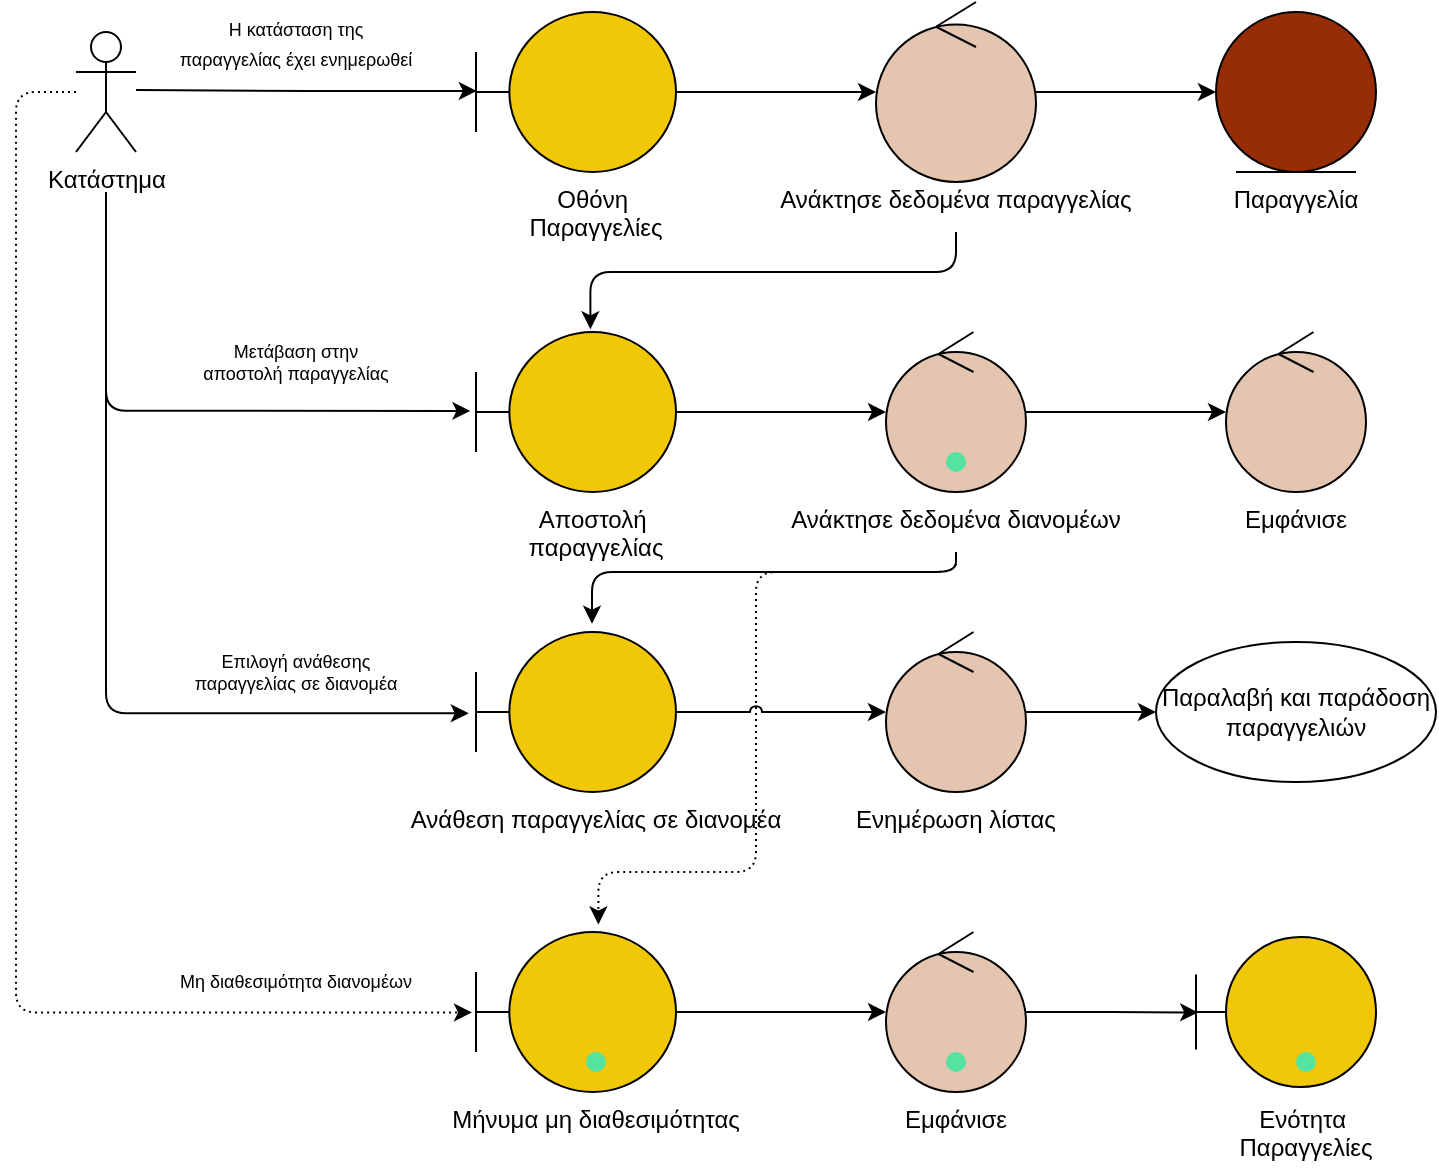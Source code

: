 <mxfile version="18.0.5" type="device"><diagram id="jZY7Do5AOKL63vbSY69n" name="Page-1"><mxGraphModel dx="1221" dy="681" grid="1" gridSize="10" guides="1" tooltips="1" connect="1" arrows="1" fold="1" page="1" pageScale="1" pageWidth="827" pageHeight="1169" math="0" shadow="0"><root><mxCell id="0"/><mxCell id="1" parent="0"/><mxCell id="G_ckOWMk6gK78yM-olGn-16" style="edgeStyle=orthogonalEdgeStyle;rounded=0;orthogonalLoop=1;jettySize=auto;html=1;" parent="1" source="G_ckOWMk6gK78yM-olGn-1" target="G_ckOWMk6gK78yM-olGn-3" edge="1"><mxGeometry relative="1" as="geometry"/></mxCell><mxCell id="G_ckOWMk6gK78yM-olGn-1" value="" style="shape=umlBoundary;whiteSpace=wrap;html=1;fillColor=#F0C808;" parent="1" vertex="1"><mxGeometry x="240" y="30" width="100" height="80" as="geometry"/></mxCell><mxCell id="G_ckOWMk6gK78yM-olGn-15" style="edgeStyle=orthogonalEdgeStyle;rounded=0;orthogonalLoop=1;jettySize=auto;html=1;entryX=0.004;entryY=0.493;entryDx=0;entryDy=0;entryPerimeter=0;" parent="1" target="G_ckOWMk6gK78yM-olGn-1" edge="1"><mxGeometry relative="1" as="geometry"><mxPoint x="70" y="69" as="sourcePoint"/></mxGeometry></mxCell><mxCell id="G_ckOWMk6gK78yM-olGn-18" style="edgeStyle=orthogonalEdgeStyle;rounded=1;orthogonalLoop=1;jettySize=auto;html=1;entryX=-0.028;entryY=0.493;entryDx=0;entryDy=0;entryPerimeter=0;jumpStyle=arc;" parent="1" target="G_ckOWMk6gK78yM-olGn-5" edge="1"><mxGeometry relative="1" as="geometry"><Array as="points"><mxPoint x="55" y="229"/></Array><mxPoint x="55" y="120" as="sourcePoint"/></mxGeometry></mxCell><mxCell id="G_ckOWMk6gK78yM-olGn-21" style="edgeStyle=orthogonalEdgeStyle;rounded=1;orthogonalLoop=1;jettySize=auto;html=1;entryX=-0.036;entryY=0.508;entryDx=0;entryDy=0;entryPerimeter=0;jumpStyle=arc;" parent="1" target="G_ckOWMk6gK78yM-olGn-8" edge="1"><mxGeometry relative="1" as="geometry"><Array as="points"><mxPoint x="55" y="381"/></Array><mxPoint x="55" y="130" as="sourcePoint"/></mxGeometry></mxCell><mxCell id="G_ckOWMk6gK78yM-olGn-25" style="edgeStyle=orthogonalEdgeStyle;rounded=1;orthogonalLoop=1;jettySize=auto;html=1;entryX=-0.02;entryY=0.503;entryDx=0;entryDy=0;entryPerimeter=0;fillColor=#ffe6cc;strokeColor=#000000;jumpStyle=arc;dashed=1;dashPattern=1 2;" parent="1" source="G_ckOWMk6gK78yM-olGn-2" target="G_ckOWMk6gK78yM-olGn-12" edge="1"><mxGeometry relative="1" as="geometry"><mxPoint x="230" y="530" as="targetPoint"/><Array as="points"><mxPoint x="10" y="70"/><mxPoint x="10" y="530"/></Array></mxGeometry></mxCell><mxCell id="G_ckOWMk6gK78yM-olGn-2" value="Κατάστημα" style="shape=umlActor;verticalLabelPosition=bottom;verticalAlign=top;html=1;" parent="1" vertex="1"><mxGeometry x="40" y="40" width="30" height="60" as="geometry"/></mxCell><mxCell id="G_ckOWMk6gK78yM-olGn-17" style="edgeStyle=orthogonalEdgeStyle;rounded=0;orthogonalLoop=1;jettySize=auto;html=1;entryX=0;entryY=0.5;entryDx=0;entryDy=0;" parent="1" source="G_ckOWMk6gK78yM-olGn-3" target="G_ckOWMk6gK78yM-olGn-4" edge="1"><mxGeometry relative="1" as="geometry"/></mxCell><mxCell id="G_ckOWMk6gK78yM-olGn-31" style="edgeStyle=orthogonalEdgeStyle;rounded=1;orthogonalLoop=1;jettySize=auto;html=1;entryX=0.572;entryY=-0.017;entryDx=0;entryDy=0;entryPerimeter=0;jumpStyle=arc;exitX=0.5;exitY=1;exitDx=0;exitDy=0;" parent="1" source="seStSwgwvBo_ruJvrNnc-2" target="G_ckOWMk6gK78yM-olGn-5" edge="1"><mxGeometry relative="1" as="geometry"><Array as="points"><mxPoint x="480" y="160"/><mxPoint x="297" y="160"/></Array></mxGeometry></mxCell><mxCell id="G_ckOWMk6gK78yM-olGn-3" value="" style="ellipse;shape=umlControl;whiteSpace=wrap;html=1;fillColor=#E4C5AF;" parent="1" vertex="1"><mxGeometry x="440" y="25" width="80" height="90" as="geometry"/></mxCell><mxCell id="G_ckOWMk6gK78yM-olGn-4" value="" style="ellipse;shape=umlEntity;whiteSpace=wrap;html=1;fillColor=#972D07;" parent="1" vertex="1"><mxGeometry x="610" y="30" width="80" height="80" as="geometry"/></mxCell><mxCell id="G_ckOWMk6gK78yM-olGn-19" style="edgeStyle=orthogonalEdgeStyle;rounded=0;orthogonalLoop=1;jettySize=auto;html=1;" parent="1" source="G_ckOWMk6gK78yM-olGn-5" target="G_ckOWMk6gK78yM-olGn-6" edge="1"><mxGeometry relative="1" as="geometry"/></mxCell><mxCell id="G_ckOWMk6gK78yM-olGn-5" value="" style="shape=umlBoundary;whiteSpace=wrap;html=1;fillColor=#F0C808;" parent="1" vertex="1"><mxGeometry x="240" y="190" width="100" height="80" as="geometry"/></mxCell><mxCell id="G_ckOWMk6gK78yM-olGn-20" style="edgeStyle=orthogonalEdgeStyle;rounded=0;orthogonalLoop=1;jettySize=auto;html=1;" parent="1" source="G_ckOWMk6gK78yM-olGn-6" target="G_ckOWMk6gK78yM-olGn-7" edge="1"><mxGeometry relative="1" as="geometry"/></mxCell><mxCell id="G_ckOWMk6gK78yM-olGn-29" style="edgeStyle=orthogonalEdgeStyle;rounded=1;orthogonalLoop=1;jettySize=auto;html=1;entryX=0.612;entryY=-0.047;entryDx=0;entryDy=0;entryPerimeter=0;fillColor=#ffe6cc;strokeColor=#000000;jumpStyle=arc;dashed=1;dashPattern=1 2;exitX=0.5;exitY=1;exitDx=0;exitDy=0;" parent="1" source="seStSwgwvBo_ruJvrNnc-5" target="G_ckOWMk6gK78yM-olGn-12" edge="1"><mxGeometry relative="1" as="geometry"><Array as="points"><mxPoint x="480" y="310"/><mxPoint x="380" y="310"/><mxPoint x="380" y="460"/><mxPoint x="301" y="460"/></Array></mxGeometry></mxCell><mxCell id="G_ckOWMk6gK78yM-olGn-30" style="edgeStyle=orthogonalEdgeStyle;rounded=1;orthogonalLoop=1;jettySize=auto;html=1;entryX=0.58;entryY=-0.052;entryDx=0;entryDy=0;entryPerimeter=0;jumpStyle=arc;exitX=0.5;exitY=1;exitDx=0;exitDy=0;" parent="1" source="seStSwgwvBo_ruJvrNnc-5" target="G_ckOWMk6gK78yM-olGn-8" edge="1"><mxGeometry relative="1" as="geometry"><Array as="points"><mxPoint x="480" y="310"/><mxPoint x="298" y="310"/></Array></mxGeometry></mxCell><mxCell id="G_ckOWMk6gK78yM-olGn-6" value="" style="ellipse;shape=umlControl;whiteSpace=wrap;html=1;fillColor=#E4C5AF;" parent="1" vertex="1"><mxGeometry x="445" y="190" width="70" height="80" as="geometry"/></mxCell><mxCell id="G_ckOWMk6gK78yM-olGn-7" value="" style="ellipse;shape=umlControl;whiteSpace=wrap;html=1;fillColor=#E4C5AF;" parent="1" vertex="1"><mxGeometry x="615" y="190" width="70" height="80" as="geometry"/></mxCell><mxCell id="G_ckOWMk6gK78yM-olGn-22" style="edgeStyle=orthogonalEdgeStyle;rounded=0;orthogonalLoop=1;jettySize=auto;html=1;jumpStyle=arc;" parent="1" source="G_ckOWMk6gK78yM-olGn-8" target="G_ckOWMk6gK78yM-olGn-9" edge="1"><mxGeometry relative="1" as="geometry"/></mxCell><mxCell id="G_ckOWMk6gK78yM-olGn-8" value="" style="shape=umlBoundary;whiteSpace=wrap;html=1;fillColor=#F0C808;" parent="1" vertex="1"><mxGeometry x="240" y="340" width="100" height="80" as="geometry"/></mxCell><mxCell id="G_ckOWMk6gK78yM-olGn-24" style="edgeStyle=orthogonalEdgeStyle;rounded=0;orthogonalLoop=1;jettySize=auto;html=1;entryX=0;entryY=0.5;entryDx=0;entryDy=0;" parent="1" source="G_ckOWMk6gK78yM-olGn-9" target="G_ckOWMk6gK78yM-olGn-10" edge="1"><mxGeometry relative="1" as="geometry"/></mxCell><mxCell id="G_ckOWMk6gK78yM-olGn-9" value="" style="ellipse;shape=umlControl;whiteSpace=wrap;html=1;fillColor=#E4C5AF;" parent="1" vertex="1"><mxGeometry x="445" y="340" width="70" height="80" as="geometry"/></mxCell><mxCell id="G_ckOWMk6gK78yM-olGn-10" value="Παραλαβή και παράδοση παραγγελιών" style="ellipse;whiteSpace=wrap;html=1;" parent="1" vertex="1"><mxGeometry x="580" y="345" width="140" height="70" as="geometry"/></mxCell><mxCell id="G_ckOWMk6gK78yM-olGn-27" style="edgeStyle=orthogonalEdgeStyle;rounded=0;orthogonalLoop=1;jettySize=auto;html=1;entryX=0.012;entryY=0.503;entryDx=0;entryDy=0;entryPerimeter=0;fillColor=#ffe6cc;strokeColor=#000000;" parent="1" source="G_ckOWMk6gK78yM-olGn-11" target="G_ckOWMk6gK78yM-olGn-13" edge="1"><mxGeometry relative="1" as="geometry"/></mxCell><mxCell id="G_ckOWMk6gK78yM-olGn-11" value="" style="ellipse;shape=umlControl;whiteSpace=wrap;html=1;fillColor=#E4C5AF;strokeColor=#000000;" parent="1" vertex="1"><mxGeometry x="445" y="490" width="70" height="80" as="geometry"/></mxCell><mxCell id="G_ckOWMk6gK78yM-olGn-26" style="edgeStyle=orthogonalEdgeStyle;rounded=0;orthogonalLoop=1;jettySize=auto;html=1;fillColor=#ffe6cc;strokeColor=#000000;" parent="1" source="G_ckOWMk6gK78yM-olGn-12" target="G_ckOWMk6gK78yM-olGn-11" edge="1"><mxGeometry relative="1" as="geometry"/></mxCell><mxCell id="G_ckOWMk6gK78yM-olGn-12" value="" style="shape=umlBoundary;whiteSpace=wrap;html=1;fillColor=#F0C808;strokeColor=#000000;" parent="1" vertex="1"><mxGeometry x="240" y="490" width="100" height="80" as="geometry"/></mxCell><mxCell id="G_ckOWMk6gK78yM-olGn-13" value="" style="shape=umlBoundary;whiteSpace=wrap;html=1;fillColor=#F0C808;strokeColor=#000000;" parent="1" vertex="1"><mxGeometry x="600" y="492.5" width="90" height="75" as="geometry"/></mxCell><mxCell id="G_ckOWMk6gK78yM-olGn-32" value="&lt;font style=&quot;font-size: 9px&quot;&gt;Η κατάσταση της παραγγελίας έχει ενημερωθεί&lt;/font&gt;" style="text;html=1;strokeColor=none;fillColor=none;align=center;verticalAlign=middle;whiteSpace=wrap;rounded=0;" parent="1" vertex="1"><mxGeometry x="90" y="30" width="120" height="30" as="geometry"/></mxCell><mxCell id="G_ckOWMk6gK78yM-olGn-34" value="Μετάβαση στην αποστολή παραγγελίας" style="text;html=1;strokeColor=none;fillColor=none;align=center;verticalAlign=middle;whiteSpace=wrap;rounded=0;fontSize=9;" parent="1" vertex="1"><mxGeometry x="100" y="190" width="100" height="30" as="geometry"/></mxCell><mxCell id="G_ckOWMk6gK78yM-olGn-35" value="Επιλογή ανάθεσης παραγγελίας σε διανομέα" style="text;html=1;strokeColor=none;fillColor=none;align=center;verticalAlign=middle;whiteSpace=wrap;rounded=0;fontSize=9;" parent="1" vertex="1"><mxGeometry x="95" y="345" width="110" height="30" as="geometry"/></mxCell><mxCell id="G_ckOWMk6gK78yM-olGn-36" value="Μη διαθεσιμότητα διανομέων" style="text;html=1;strokeColor=none;fillColor=none;align=center;verticalAlign=middle;whiteSpace=wrap;rounded=0;fontSize=9;" parent="1" vertex="1"><mxGeometry x="90" y="500" width="120" height="30" as="geometry"/></mxCell><mxCell id="seStSwgwvBo_ruJvrNnc-1" value="&lt;meta charset=&quot;utf-8&quot;&gt;&lt;span style=&quot;color: rgb(0, 0, 0); font-family: helvetica; font-size: 12px; font-style: normal; font-weight: 400; letter-spacing: normal; text-indent: 0px; text-transform: none; word-spacing: 0px; display: inline; float: none;&quot;&gt;Οθόνη&amp;nbsp;&lt;/span&gt;&lt;br style=&quot;color: rgb(0, 0, 0); font-family: helvetica; font-size: 12px; font-style: normal; font-weight: 400; letter-spacing: normal; text-indent: 0px; text-transform: none; word-spacing: 0px;&quot;&gt;&lt;span style=&quot;color: rgb(0, 0, 0); font-family: helvetica; font-size: 12px; font-style: normal; font-weight: 400; letter-spacing: normal; text-indent: 0px; text-transform: none; word-spacing: 0px; display: inline; float: none;&quot;&gt;Παραγγελίες&lt;/span&gt;" style="text;whiteSpace=wrap;html=1;align=center;labelBackgroundColor=none;" parent="1" vertex="1"><mxGeometry x="250" y="110" width="100" height="40" as="geometry"/></mxCell><mxCell id="seStSwgwvBo_ruJvrNnc-2" value="&lt;meta charset=&quot;utf-8&quot;&gt;&lt;span style=&quot;color: rgb(0, 0, 0); font-family: helvetica; font-size: 12px; font-style: normal; font-weight: 400; letter-spacing: normal; text-indent: 0px; text-transform: none; word-spacing: 0px; display: inline; float: none;&quot;&gt;Ανάκτησε δεδομένα παραγγελίας&lt;/span&gt;" style="text;whiteSpace=wrap;html=1;align=center;labelBackgroundColor=none;" parent="1" vertex="1"><mxGeometry x="370" y="110" width="220" height="30" as="geometry"/></mxCell><mxCell id="seStSwgwvBo_ruJvrNnc-3" value="&lt;meta charset=&quot;utf-8&quot;&gt;&lt;span style=&quot;color: rgb(0, 0, 0); font-family: helvetica; font-size: 12px; font-style: normal; font-weight: 400; letter-spacing: normal; text-indent: 0px; text-transform: none; word-spacing: 0px; display: inline; float: none;&quot;&gt;Παραγγελία&lt;/span&gt;" style="text;whiteSpace=wrap;html=1;align=center;labelBackgroundColor=none;" parent="1" vertex="1"><mxGeometry x="605" y="110" width="90" height="30" as="geometry"/></mxCell><mxCell id="seStSwgwvBo_ruJvrNnc-4" value="&lt;meta charset=&quot;utf-8&quot;&gt;&lt;span style=&quot;color: rgb(0, 0, 0); font-family: helvetica; font-size: 12px; font-style: normal; font-weight: 400; letter-spacing: normal; text-indent: 0px; text-transform: none; word-spacing: 0px; display: inline; float: none;&quot;&gt;Αποστολή&amp;nbsp;&lt;/span&gt;&lt;br style=&quot;color: rgb(0, 0, 0); font-family: helvetica; font-size: 12px; font-style: normal; font-weight: 400; letter-spacing: normal; text-indent: 0px; text-transform: none; word-spacing: 0px;&quot;&gt;&lt;span style=&quot;color: rgb(0, 0, 0); font-family: helvetica; font-size: 12px; font-style: normal; font-weight: 400; letter-spacing: normal; text-indent: 0px; text-transform: none; word-spacing: 0px; display: inline; float: none;&quot;&gt;παραγγελίας&lt;/span&gt;" style="text;whiteSpace=wrap;html=1;align=center;labelBackgroundColor=none;" parent="1" vertex="1"><mxGeometry x="250" y="270" width="100" height="40" as="geometry"/></mxCell><mxCell id="seStSwgwvBo_ruJvrNnc-5" value="&lt;meta charset=&quot;utf-8&quot;&gt;&lt;span style=&quot;color: rgb(0, 0, 0); font-family: helvetica; font-size: 12px; font-style: normal; font-weight: 400; letter-spacing: normal; text-indent: 0px; text-transform: none; word-spacing: 0px; display: inline; float: none;&quot;&gt;Ανάκτησε δεδομένα διανομέων&lt;/span&gt;" style="text;whiteSpace=wrap;html=1;align=center;labelBackgroundColor=none;" parent="1" vertex="1"><mxGeometry x="375" y="270" width="210" height="30" as="geometry"/></mxCell><mxCell id="seStSwgwvBo_ruJvrNnc-6" value="&lt;meta charset=&quot;utf-8&quot;&gt;&lt;span style=&quot;color: rgb(0, 0, 0); font-family: helvetica; font-size: 12px; font-style: normal; font-weight: 400; letter-spacing: normal; text-indent: 0px; text-transform: none; word-spacing: 0px; display: inline; float: none;&quot;&gt;Εμφάνισε&lt;/span&gt;" style="text;whiteSpace=wrap;html=1;align=center;labelBackgroundColor=none;" parent="1" vertex="1"><mxGeometry x="610" y="270" width="80" height="30" as="geometry"/></mxCell><mxCell id="seStSwgwvBo_ruJvrNnc-7" value="&lt;meta charset=&quot;utf-8&quot;&gt;&lt;span style=&quot;color: rgb(0, 0, 0); font-family: helvetica; font-size: 12px; font-style: normal; font-weight: 400; letter-spacing: normal; text-indent: 0px; text-transform: none; word-spacing: 0px; display: inline; float: none;&quot;&gt;Ανάθεση παραγγελίας σε διανομέα&lt;/span&gt;" style="text;whiteSpace=wrap;html=1;align=center;labelBackgroundColor=none;" parent="1" vertex="1"><mxGeometry x="185" y="420" width="230" height="30" as="geometry"/></mxCell><mxCell id="seStSwgwvBo_ruJvrNnc-8" value="&lt;meta charset=&quot;utf-8&quot;&gt;&lt;span style=&quot;color: rgb(0, 0, 0); font-family: helvetica; font-size: 12px; font-style: normal; font-weight: 400; letter-spacing: normal; text-indent: 0px; text-transform: none; word-spacing: 0px; display: inline; float: none;&quot;&gt;Ενημέρωση λίστας&lt;/span&gt;" style="text;whiteSpace=wrap;html=1;align=center;labelBackgroundColor=none;" parent="1" vertex="1"><mxGeometry x="415" y="420" width="130" height="30" as="geometry"/></mxCell><mxCell id="seStSwgwvBo_ruJvrNnc-9" value="&lt;meta charset=&quot;utf-8&quot;&gt;&lt;span style=&quot;color: rgb(0, 0, 0); font-family: helvetica; font-size: 12px; font-style: normal; font-weight: 400; letter-spacing: normal; text-indent: 0px; text-transform: none; word-spacing: 0px; display: inline; float: none;&quot;&gt;Μήνυμα μη διαθεσιμότητας&lt;/span&gt;" style="text;whiteSpace=wrap;html=1;align=center;labelBackgroundColor=none;" parent="1" vertex="1"><mxGeometry x="210" y="570" width="180" height="30" as="geometry"/></mxCell><mxCell id="seStSwgwvBo_ruJvrNnc-10" value="&lt;meta charset=&quot;utf-8&quot;&gt;&lt;span style=&quot;color: rgb(0, 0, 0); font-family: helvetica; font-size: 12px; font-style: normal; font-weight: 400; letter-spacing: normal; text-indent: 0px; text-transform: none; word-spacing: 0px; display: inline; float: none;&quot;&gt;Εμφάνισε&lt;/span&gt;" style="text;whiteSpace=wrap;html=1;align=center;labelBackgroundColor=none;" parent="1" vertex="1"><mxGeometry x="440" y="570" width="80" height="30" as="geometry"/></mxCell><mxCell id="seStSwgwvBo_ruJvrNnc-11" value="&lt;meta charset=&quot;utf-8&quot;&gt;&lt;span style=&quot;color: rgb(0, 0, 0); font-family: helvetica; font-size: 12px; font-style: normal; font-weight: 400; letter-spacing: normal; text-indent: 0px; text-transform: none; word-spacing: 0px; display: inline; float: none;&quot;&gt;Ενότητα&amp;nbsp;&lt;/span&gt;&lt;br style=&quot;color: rgb(0, 0, 0); font-family: helvetica; font-size: 12px; font-style: normal; font-weight: 400; letter-spacing: normal; text-indent: 0px; text-transform: none; word-spacing: 0px;&quot;&gt;&lt;span style=&quot;color: rgb(0, 0, 0); font-family: helvetica; font-size: 12px; font-style: normal; font-weight: 400; letter-spacing: normal; text-indent: 0px; text-transform: none; word-spacing: 0px; display: inline; float: none;&quot;&gt;Παραγγελίες&lt;/span&gt;" style="text;whiteSpace=wrap;html=1;align=center;labelBackgroundColor=none;" parent="1" vertex="1"><mxGeometry x="605" y="570" width="100" height="40" as="geometry"/></mxCell><mxCell id="OZkF8OeJuD8nb_sQ5rYw-1" value="" style="shape=ellipse;fillColor=#56E39F;strokeColor=none;html=1;sketch=0;" vertex="1" parent="1"><mxGeometry x="475" y="250" width="10" height="10" as="geometry"/></mxCell><mxCell id="OZkF8OeJuD8nb_sQ5rYw-2" value="" style="shape=ellipse;fillColor=#56E39F;strokeColor=none;html=1;sketch=0;" vertex="1" parent="1"><mxGeometry x="295" y="550" width="10" height="10" as="geometry"/></mxCell><mxCell id="OZkF8OeJuD8nb_sQ5rYw-3" value="" style="shape=ellipse;fillColor=#56E39F;strokeColor=none;html=1;sketch=0;" vertex="1" parent="1"><mxGeometry x="475" y="550" width="10" height="10" as="geometry"/></mxCell><mxCell id="OZkF8OeJuD8nb_sQ5rYw-4" value="" style="shape=ellipse;fillColor=#56E39F;strokeColor=none;html=1;sketch=0;" vertex="1" parent="1"><mxGeometry x="650" y="550" width="10" height="10" as="geometry"/></mxCell></root></mxGraphModel></diagram></mxfile>